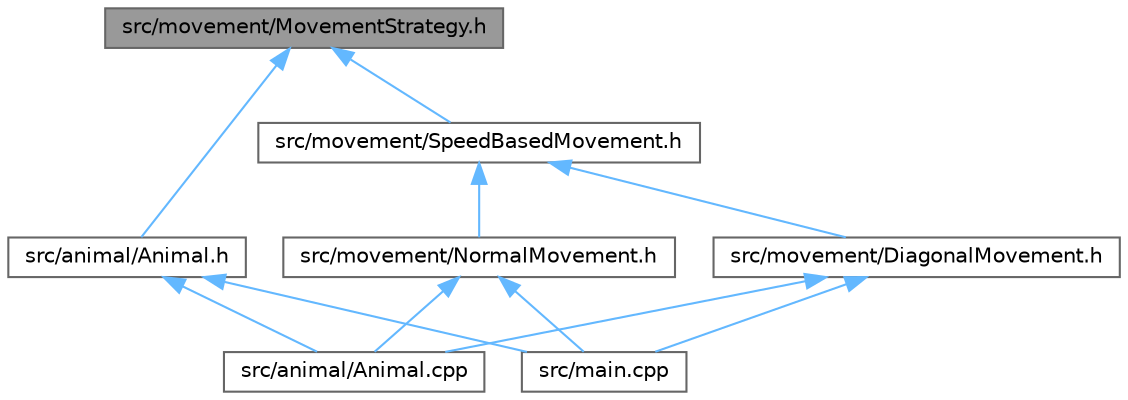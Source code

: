 digraph "src/movement/MovementStrategy.h"
{
 // LATEX_PDF_SIZE
  bgcolor="transparent";
  edge [fontname=Helvetica,fontsize=10,labelfontname=Helvetica,labelfontsize=10];
  node [fontname=Helvetica,fontsize=10,shape=box,height=0.2,width=0.4];
  Node1 [id="Node000001",label="src/movement/MovementStrategy.h",height=0.2,width=0.4,color="gray40", fillcolor="grey60", style="filled", fontcolor="black",tooltip=" "];
  Node1 -> Node2 [id="edge11_Node000001_Node000002",dir="back",color="steelblue1",style="solid",tooltip=" "];
  Node2 [id="Node000002",label="src/animal/Animal.h",height=0.2,width=0.4,color="grey40", fillcolor="white", style="filled",URL="$d0/d4e/_animal_8h.html",tooltip=" "];
  Node2 -> Node3 [id="edge12_Node000002_Node000003",dir="back",color="steelblue1",style="solid",tooltip=" "];
  Node3 [id="Node000003",label="src/animal/Animal.cpp",height=0.2,width=0.4,color="grey40", fillcolor="white", style="filled",URL="$d2/d2a/_animal_8cpp.html",tooltip=" "];
  Node2 -> Node4 [id="edge13_Node000002_Node000004",dir="back",color="steelblue1",style="solid",tooltip=" "];
  Node4 [id="Node000004",label="src/main.cpp",height=0.2,width=0.4,color="grey40", fillcolor="white", style="filled",URL="$df/d0a/main_8cpp.html",tooltip=" "];
  Node1 -> Node5 [id="edge14_Node000001_Node000005",dir="back",color="steelblue1",style="solid",tooltip=" "];
  Node5 [id="Node000005",label="src/movement/SpeedBasedMovement.h",height=0.2,width=0.4,color="grey40", fillcolor="white", style="filled",URL="$dc/da0/_speed_based_movement_8h.html",tooltip=" "];
  Node5 -> Node6 [id="edge15_Node000005_Node000006",dir="back",color="steelblue1",style="solid",tooltip=" "];
  Node6 [id="Node000006",label="src/movement/DiagonalMovement.h",height=0.2,width=0.4,color="grey40", fillcolor="white", style="filled",URL="$d8/d27/_diagonal_movement_8h.html",tooltip=" "];
  Node6 -> Node3 [id="edge16_Node000006_Node000003",dir="back",color="steelblue1",style="solid",tooltip=" "];
  Node6 -> Node4 [id="edge17_Node000006_Node000004",dir="back",color="steelblue1",style="solid",tooltip=" "];
  Node5 -> Node7 [id="edge18_Node000005_Node000007",dir="back",color="steelblue1",style="solid",tooltip=" "];
  Node7 [id="Node000007",label="src/movement/NormalMovement.h",height=0.2,width=0.4,color="grey40", fillcolor="white", style="filled",URL="$d1/d40/_normal_movement_8h.html",tooltip=" "];
  Node7 -> Node3 [id="edge19_Node000007_Node000003",dir="back",color="steelblue1",style="solid",tooltip=" "];
  Node7 -> Node4 [id="edge20_Node000007_Node000004",dir="back",color="steelblue1",style="solid",tooltip=" "];
}
